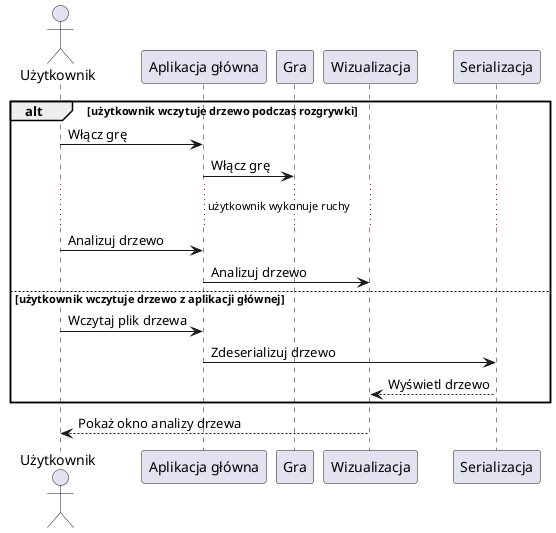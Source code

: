 @startuml
actor Użytkownik
alt użytkownik wczytuje drzewo podczas rozgrywki
Użytkownik -> "Aplikacja główna": Włącz grę
"Aplikacja główna" -> Gra: Włącz grę
...użytkownik wykonuje ruchy...
Użytkownik -> "Aplikacja główna": Analizuj drzewo
"Aplikacja główna" -> Wizualizacja: Analizuj drzewo
else użytkownik wczytuje drzewo z aplikacji głównej
Użytkownik -> "Aplikacja główna": Wczytaj plik drzewa
"Aplikacja główna" -> Serializacja: Zdeserializuj drzewo
Serializacja --> Wizualizacja: Wyświetl drzewo
end
Wizualizacja --> Użytkownik: Pokaż okno analizy drzewa
@enduml
